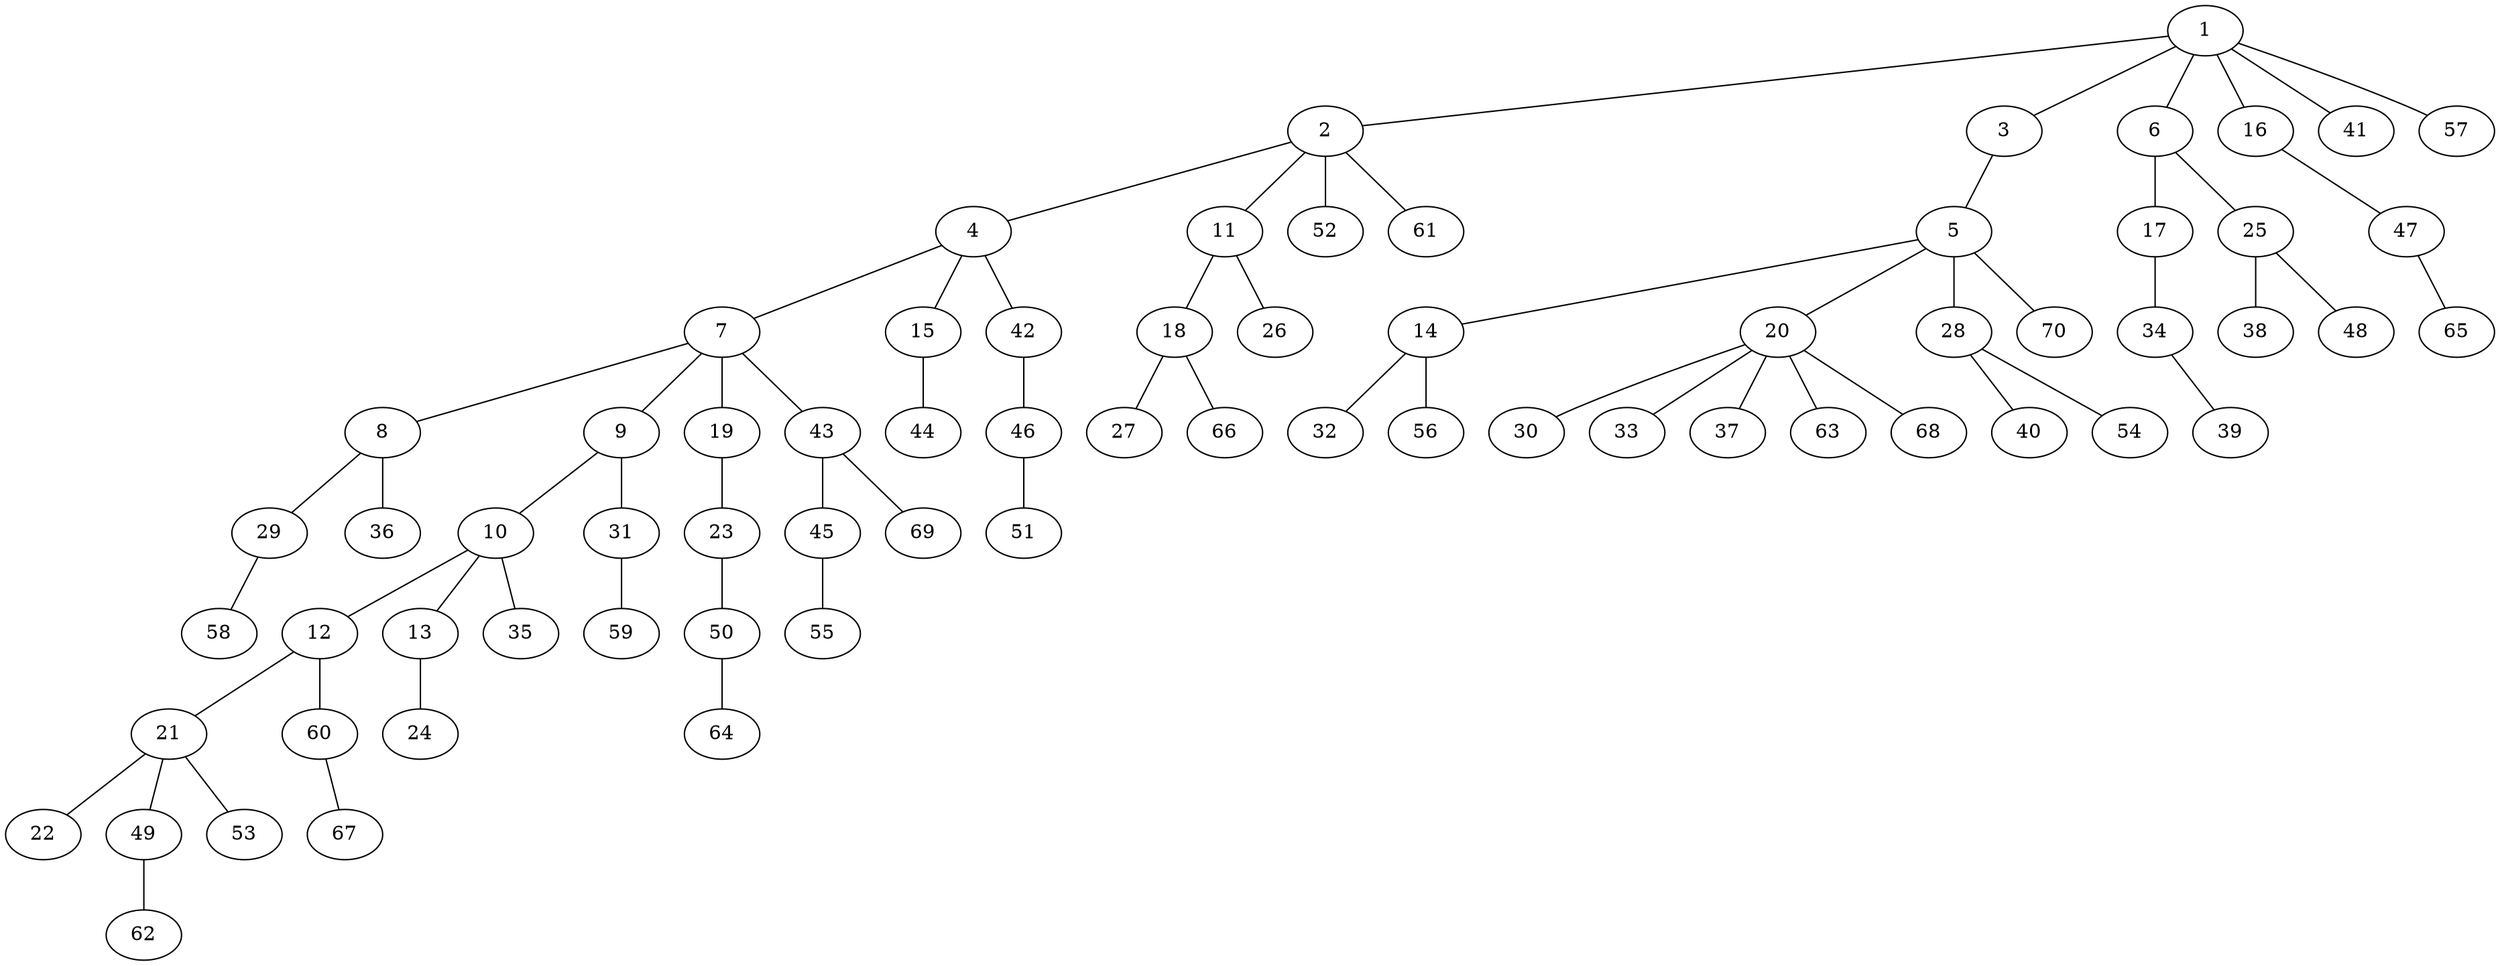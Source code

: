 graph graphname {1--2
1--3
1--6
1--16
1--41
1--57
2--4
2--11
2--52
2--61
3--5
4--7
4--15
4--42
5--14
5--20
5--28
5--70
6--17
6--25
7--8
7--9
7--19
7--43
8--29
8--36
9--10
9--31
10--12
10--13
10--35
11--18
11--26
12--21
12--60
13--24
14--32
14--56
15--44
16--47
17--34
18--27
18--66
19--23
20--30
20--33
20--37
20--63
20--68
21--22
21--49
21--53
23--50
25--38
25--48
28--40
28--54
29--58
31--59
34--39
42--46
43--45
43--69
45--55
46--51
47--65
49--62
50--64
60--67
}